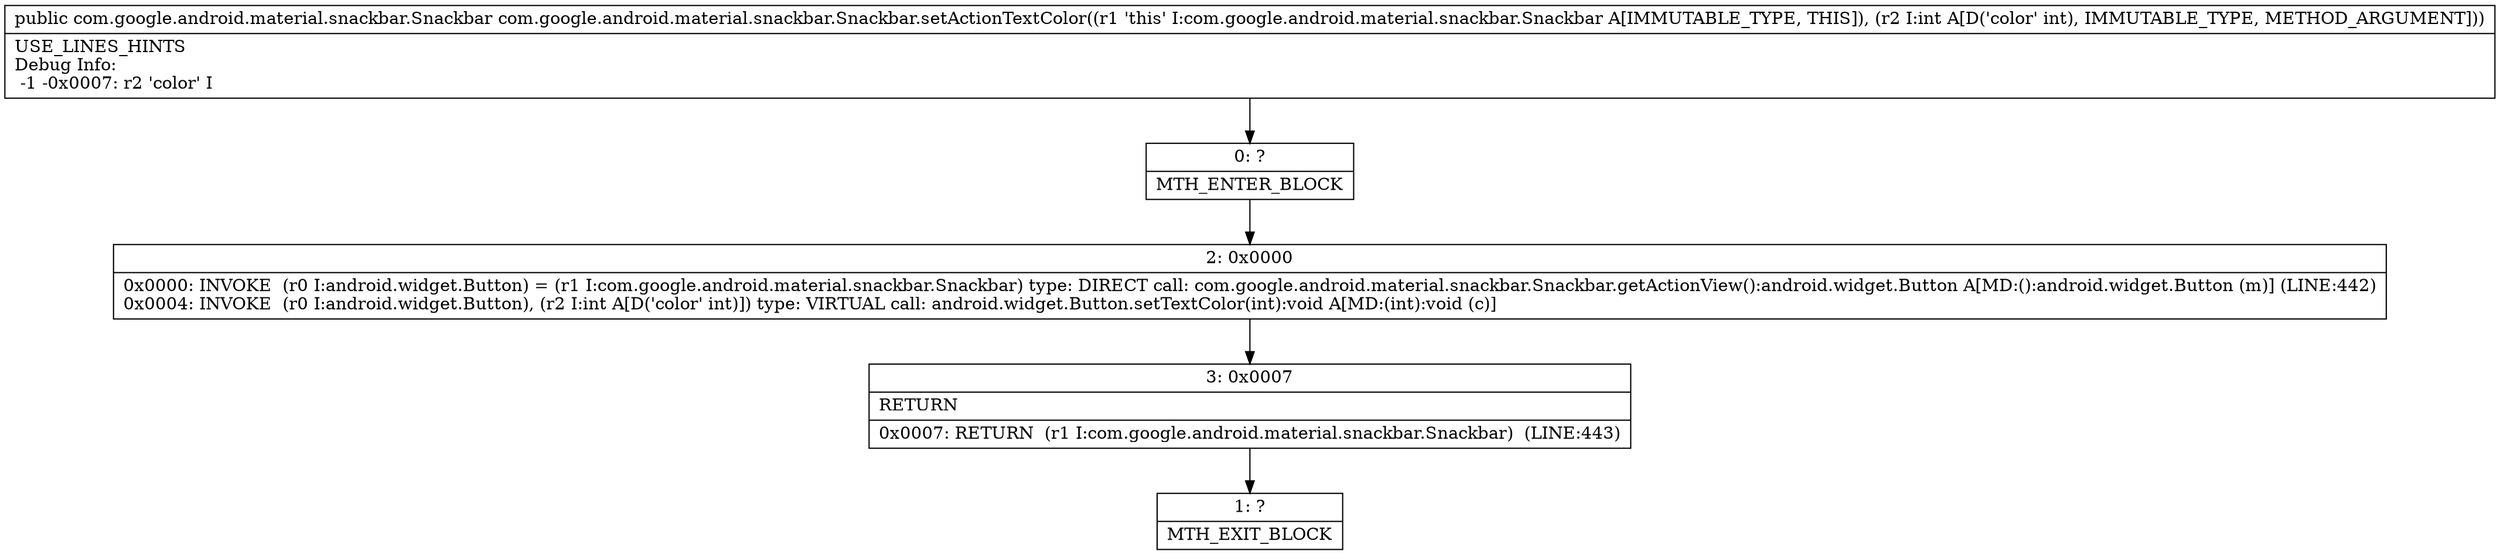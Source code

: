 digraph "CFG forcom.google.android.material.snackbar.Snackbar.setActionTextColor(I)Lcom\/google\/android\/material\/snackbar\/Snackbar;" {
Node_0 [shape=record,label="{0\:\ ?|MTH_ENTER_BLOCK\l}"];
Node_2 [shape=record,label="{2\:\ 0x0000|0x0000: INVOKE  (r0 I:android.widget.Button) = (r1 I:com.google.android.material.snackbar.Snackbar) type: DIRECT call: com.google.android.material.snackbar.Snackbar.getActionView():android.widget.Button A[MD:():android.widget.Button (m)] (LINE:442)\l0x0004: INVOKE  (r0 I:android.widget.Button), (r2 I:int A[D('color' int)]) type: VIRTUAL call: android.widget.Button.setTextColor(int):void A[MD:(int):void (c)]\l}"];
Node_3 [shape=record,label="{3\:\ 0x0007|RETURN\l|0x0007: RETURN  (r1 I:com.google.android.material.snackbar.Snackbar)  (LINE:443)\l}"];
Node_1 [shape=record,label="{1\:\ ?|MTH_EXIT_BLOCK\l}"];
MethodNode[shape=record,label="{public com.google.android.material.snackbar.Snackbar com.google.android.material.snackbar.Snackbar.setActionTextColor((r1 'this' I:com.google.android.material.snackbar.Snackbar A[IMMUTABLE_TYPE, THIS]), (r2 I:int A[D('color' int), IMMUTABLE_TYPE, METHOD_ARGUMENT]))  | USE_LINES_HINTS\lDebug Info:\l  \-1 \-0x0007: r2 'color' I\l}"];
MethodNode -> Node_0;Node_0 -> Node_2;
Node_2 -> Node_3;
Node_3 -> Node_1;
}

